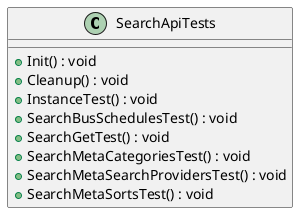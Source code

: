 @startuml
class SearchApiTests {
    + Init() : void
    + Cleanup() : void
    + InstanceTest() : void
    + SearchBusSchedulesTest() : void
    + SearchGetTest() : void
    + SearchMetaCategoriesTest() : void
    + SearchMetaSearchProvidersTest() : void
    + SearchMetaSortsTest() : void
}
@enduml
